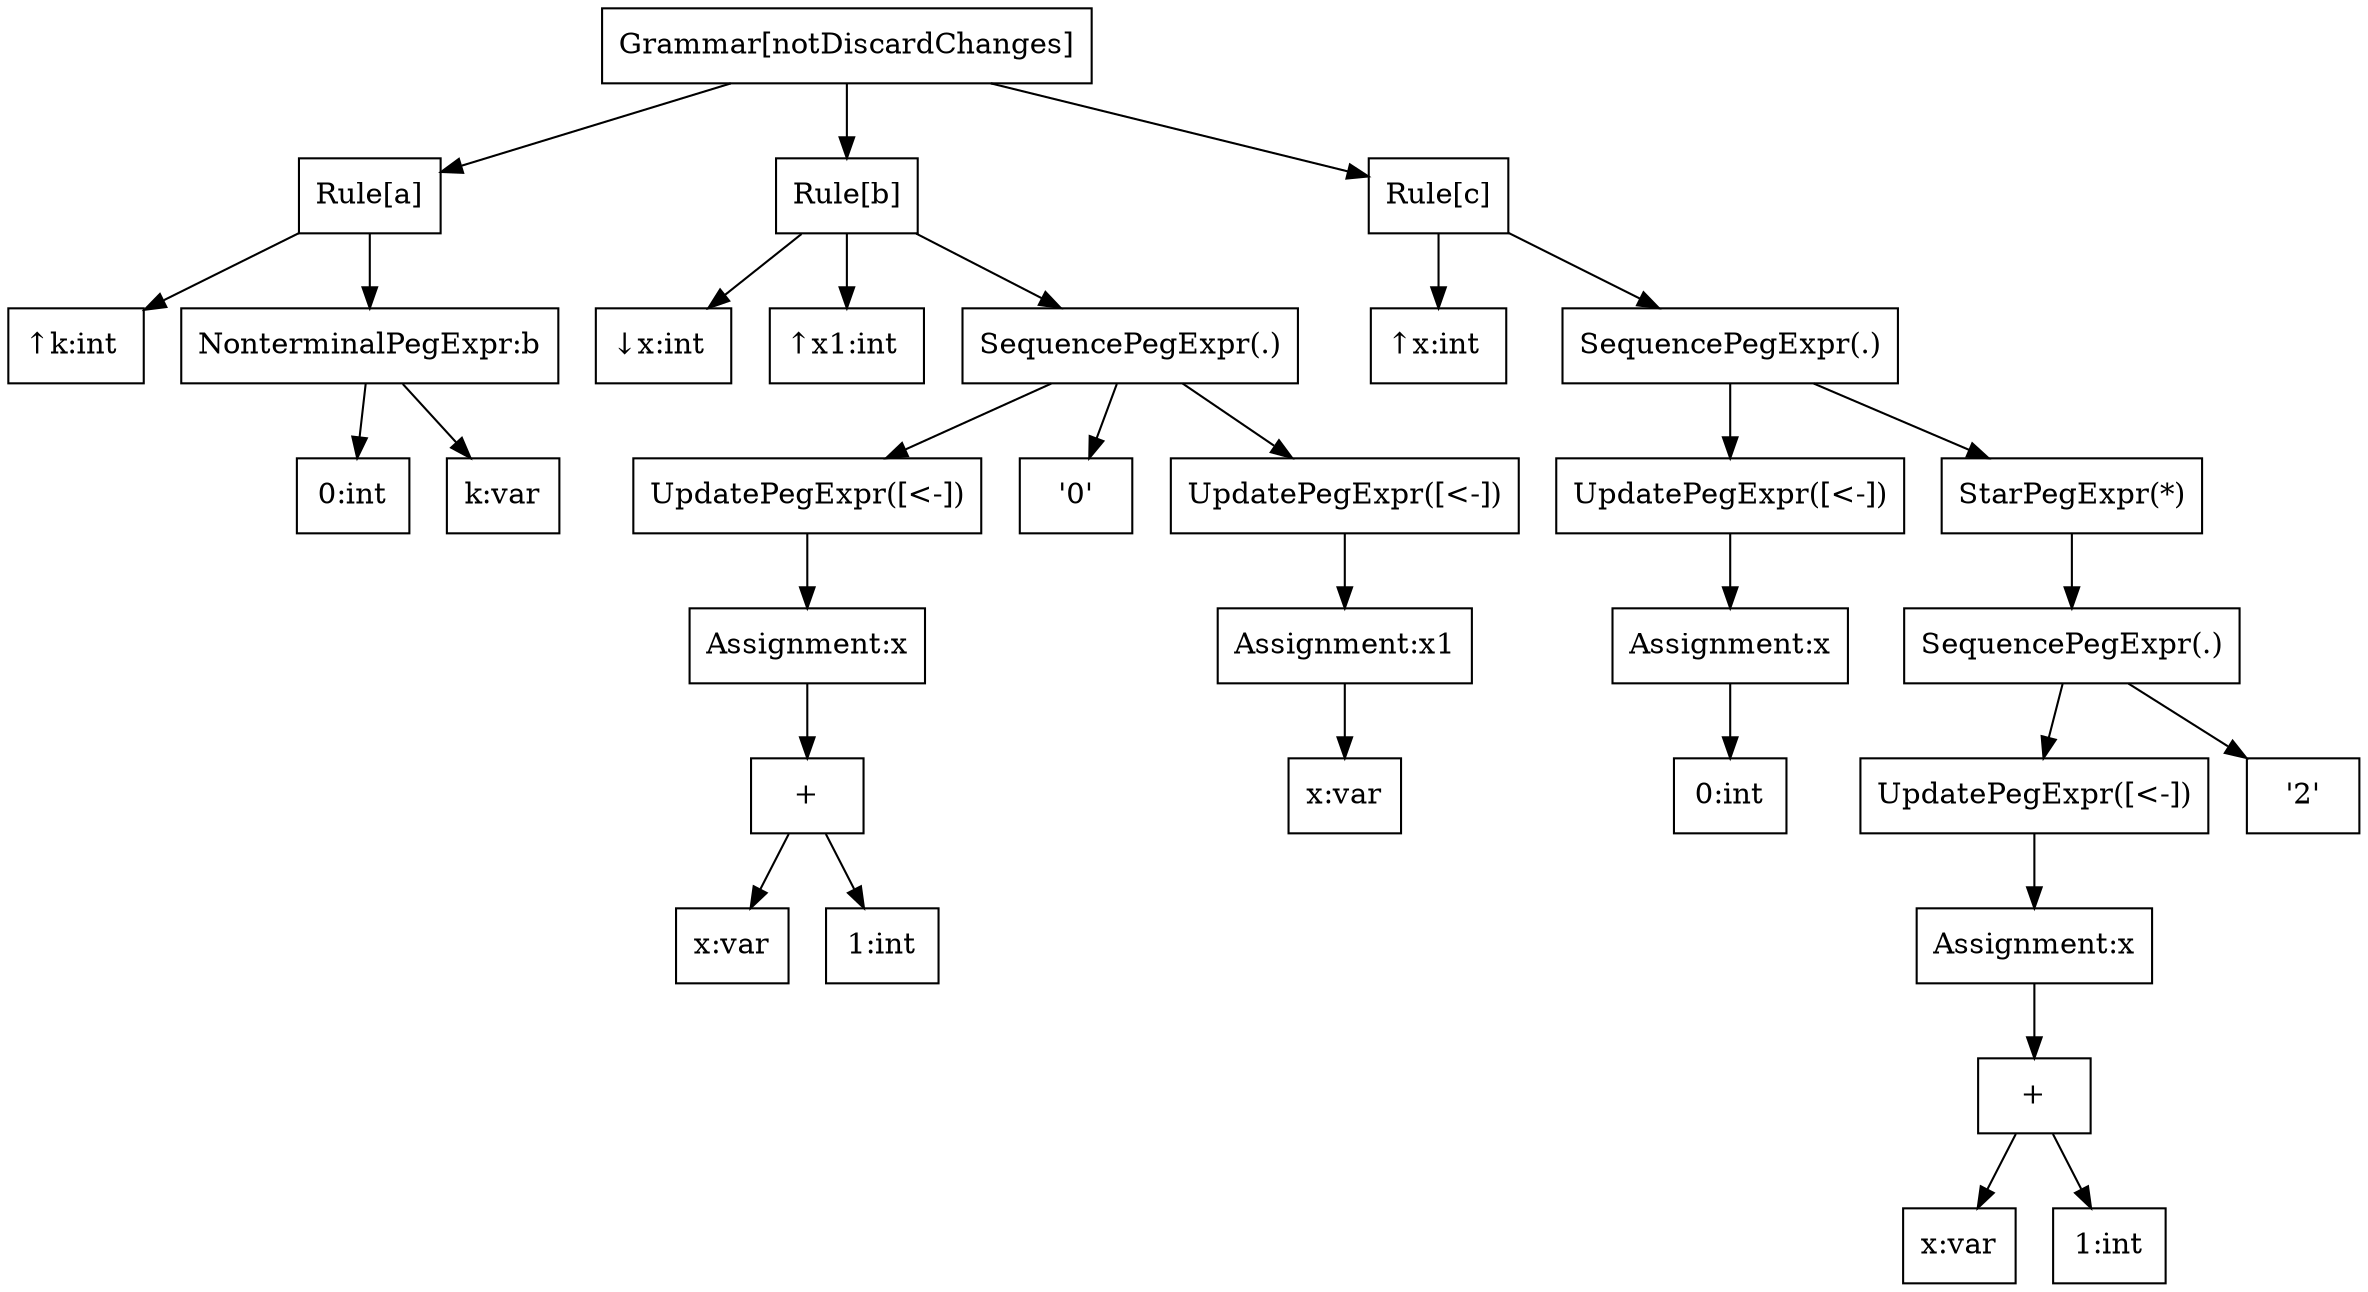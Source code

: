 Digraph notDiscardChanges {
  node [shape="box"];
  grammar [label = "Grammar[notDiscardChanges]"];

  aRule [label = "Rule[a]"];
  grammar -> aRule;
  aRule_k [label = "↑k:int "];
  aRule -> aRule_k;
  p_expr_nonterminal0 [label = "NonterminalPegExpr:b"];
  aRule -> p_expr_nonterminal0;
  expr_int0 [label = "0:int"];
  p_expr_nonterminal0 -> expr_int0;
  expr_var1 [label = "k:var"];
  p_expr_nonterminal0 -> expr_var1;
  bRule [label = "Rule[b]"];
  grammar -> bRule;
  bRule_x [label = "↓x:int "];
  bRule -> bRule_x;
  bRule_x1 [label = "↑x1:int "];
  bRule -> bRule_x1;
  p_expr_sequence1 [label = "SequencePegExpr(.)"];
  bRule -> p_expr_sequence1;
  p_expr_update2 [label = "UpdatePegExpr([<-])"];
  p_expr_sequence1 -> p_expr_update2;
  assignment0 [label = "Assignment:x"];
  p_expr_update2 -> assignment0;
  expr_binary2 [label = "+"];
  assignment0 -> expr_binary2;
  expr_var3 [label = "x:var"];
  expr_binary2 -> expr_var3;
  expr_int4 [label = "1:int"];
  expr_binary2 -> expr_int4;
  p_expr_literal3 [label = "'0'"];
  p_expr_sequence1 -> p_expr_literal3;
  p_expr_update4 [label = "UpdatePegExpr([<-])"];
  p_expr_sequence1 -> p_expr_update4;
  assignment1 [label = "Assignment:x1"];
  p_expr_update4 -> assignment1;
  expr_var5 [label = "x:var"];
  assignment1 -> expr_var5;
  cRule [label = "Rule[c]"];
  grammar -> cRule;
  cRule_x [label = "↑x:int "];
  cRule -> cRule_x;
  p_expr_sequence5 [label = "SequencePegExpr(.)"];
  cRule -> p_expr_sequence5;
  p_expr_update6 [label = "UpdatePegExpr([<-])"];
  p_expr_sequence5 -> p_expr_update6;
  assignment2 [label = "Assignment:x"];
  p_expr_update6 -> assignment2;
  expr_int6 [label = "0:int"];
  assignment2 -> expr_int6;
  p_expr_star7 [label = "StarPegExpr(*)"];
  p_expr_sequence5 -> p_expr_star7;
  p_expr_sequence8 [label = "SequencePegExpr(.)"];
  p_expr_star7 -> p_expr_sequence8;
  p_expr_update9 [label = "UpdatePegExpr([<-])"];
  p_expr_sequence8 -> p_expr_update9;
  assignment3 [label = "Assignment:x"];
  p_expr_update9 -> assignment3;
  expr_binary7 [label = "+"];
  assignment3 -> expr_binary7;
  expr_var8 [label = "x:var"];
  expr_binary7 -> expr_var8;
  expr_int9 [label = "1:int"];
  expr_binary7 -> expr_int9;
  p_expr_literal10 [label = "'2'"];
  p_expr_sequence8 -> p_expr_literal10;
}